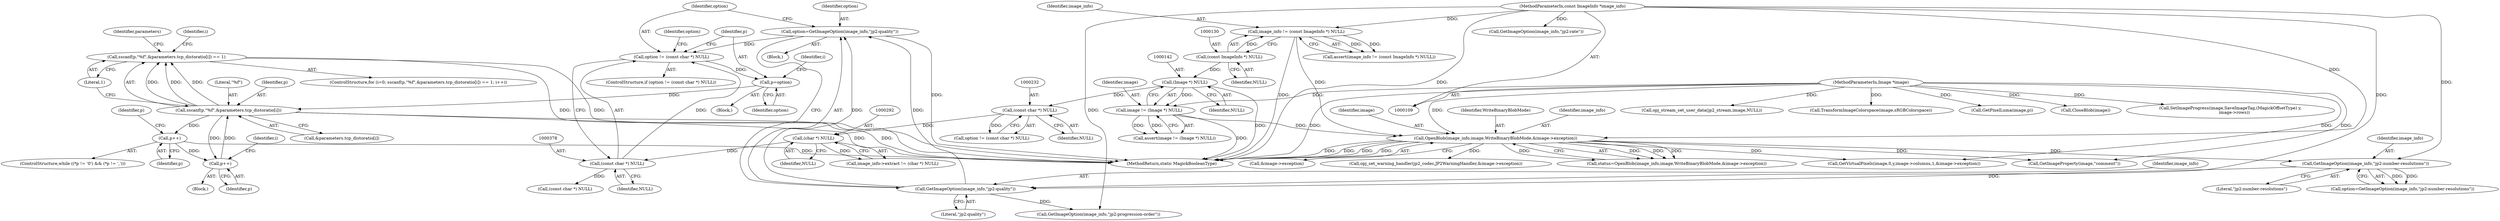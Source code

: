 digraph "0_ImageMagick_3d5ac8c20846871f1eb3068b65f93da7cd33bfd0_0@API" {
"1000389" [label="(Call,sscanf(p,\"%f\",&parameters.tcp_distoratio[i]) == 1)"];
"1000390" [label="(Call,sscanf(p,\"%f\",&parameters.tcp_distoratio[i]))"];
"1000382" [label="(Call,p=option)"];
"1000375" [label="(Call,option != (const char *) NULL)"];
"1000369" [label="(Call,option=GetImageOption(image_info,\"jp2:quality\"))"];
"1000371" [label="(Call,GetImageOption(image_info,\"jp2:quality\"))"];
"1000225" [label="(Call,GetImageOption(image_info,\"jp2:number-resolutions\"))"];
"1000167" [label="(Call,OpenBlob(image_info,image,WriteBinaryBlobMode,&image->exception))"];
"1000127" [label="(Call,image_info != (const ImageInfo *) NULL)"];
"1000110" [label="(MethodParameterIn,const ImageInfo *image_info)"];
"1000129" [label="(Call,(const ImageInfo *) NULL)"];
"1000139" [label="(Call,image != (Image *) NULL)"];
"1000111" [label="(MethodParameterIn,Image *image)"];
"1000141" [label="(Call,(Image *) NULL)"];
"1000377" [label="(Call,(const char *) NULL)"];
"1000291" [label="(Call,(char *) NULL)"];
"1000231" [label="(Call,(const char *) NULL)"];
"1000426" [label="(Call,p++)"];
"1000418" [label="(Call,p++)"];
"1000392" [label="(Literal,\"%f\")"];
"1000369" [label="(Call,option=GetImageOption(image_info,\"jp2:quality\"))"];
"1000441" [label="(Identifier,option)"];
"1000169" [label="(Identifier,image)"];
"1000448" [label="(Call,(const char *) NULL)"];
"1000390" [label="(Call,sscanf(p,\"%f\",&parameters.tcp_distoratio[i]))"];
"1000957" [label="(Call,GetVirtualPixels(image,0,y,image->columns,1,&image->exception))"];
"1000143" [label="(Identifier,NULL)"];
"1000509" [label="(Call,GetImageOption(image_info,\"jp2:rate\"))"];
"1000380" [label="(Block,)"];
"1000167" [label="(Call,OpenBlob(image_info,image,WriteBinaryBlobMode,&image->exception))"];
"1000227" [label="(Literal,\"jp2:number-resolutions\")"];
"1000226" [label="(Identifier,image_info)"];
"1001237" [label="(Call,opj_stream_set_user_data(jp2_stream,image,NULL))"];
"1000385" [label="(ControlStructure,for (i=0; sscanf(p,\"%f\",&parameters.tcp_distoratio[i]) == 1; i++))"];
"1000393" [label="(Call,&parameters.tcp_distoratio[i])"];
"1000408" [label="(ControlStructure,while ((*p != '\0') && (*p != ',')))"];
"1000165" [label="(Call,status=OpenBlob(image_info,image,WriteBinaryBlobMode,&image->exception))"];
"1000374" [label="(ControlStructure,if (option != (const char *) NULL))"];
"1000442" [label="(Call,GetImageOption(image_info,\"jp2:progression-order\"))"];
"1000657" [label="(Call,TransformImageColorspace(image,sRGBColorspace))"];
"1000229" [label="(Call,option != (const char *) NULL)"];
"1000405" [label="(Identifier,i)"];
"1000418" [label="(Call,p++)"];
"1000391" [label="(Identifier,p)"];
"1000233" [label="(Identifier,NULL)"];
"1000127" [label="(Call,image_info != (const ImageInfo *) NULL)"];
"1000111" [label="(MethodParameterIn,Image *image)"];
"1000399" [label="(Literal,1)"];
"1000225" [label="(Call,GetImageOption(image_info,\"jp2:number-resolutions\"))"];
"1000376" [label="(Identifier,option)"];
"1001297" [label="(MethodReturn,static MagickBooleanType)"];
"1000131" [label="(Identifier,NULL)"];
"1000287" [label="(Call,image_info->extract != (char *) NULL)"];
"1001079" [label="(Call,GetPixelLuma(image,p))"];
"1000231" [label="(Call,(const char *) NULL)"];
"1000430" [label="(Identifier,parameters)"];
"1000112" [label="(Block,)"];
"1000110" [label="(MethodParameterIn,const ImageInfo *image_info)"];
"1000375" [label="(Call,option != (const char *) NULL)"];
"1000426" [label="(Call,p++)"];
"1000371" [label="(Call,GetImageOption(image_info,\"jp2:quality\"))"];
"1000382" [label="(Call,p=option)"];
"1000291" [label="(Call,(char *) NULL)"];
"1000293" [label="(Identifier,NULL)"];
"1000170" [label="(Identifier,WriteBinaryBlobMode)"];
"1000377" [label="(Call,(const char *) NULL)"];
"1001293" [label="(Call,CloseBlob(image))"];
"1000372" [label="(Identifier,image_info)"];
"1000140" [label="(Identifier,image)"];
"1000389" [label="(Call,sscanf(p,\"%f\",&parameters.tcp_distoratio[i]) == 1)"];
"1000379" [label="(Identifier,NULL)"];
"1000427" [label="(Identifier,p)"];
"1000141" [label="(Call,(Image *) NULL)"];
"1000603" [label="(Call,GetImageProperty(image,\"comment\"))"];
"1000419" [label="(Identifier,p)"];
"1001157" [label="(Call,SetImageProgress(image,SaveImageTag,(MagickOffsetType) y,\n      image->rows))"];
"1000373" [label="(Literal,\"jp2:quality\")"];
"1000139" [label="(Call,image != (Image *) NULL)"];
"1000412" [label="(Identifier,p)"];
"1000171" [label="(Call,&image->exception)"];
"1000168" [label="(Identifier,image_info)"];
"1000370" [label="(Identifier,option)"];
"1000223" [label="(Call,option=GetImageOption(image_info,\"jp2:number-resolutions\"))"];
"1000129" [label="(Call,(const ImageInfo *) NULL)"];
"1000126" [label="(Call,assert(image_info != (const ImageInfo *) NULL))"];
"1000402" [label="(Block,)"];
"1000138" [label="(Call,assert(image != (Image *) NULL))"];
"1000384" [label="(Identifier,option)"];
"1000383" [label="(Identifier,p)"];
"1001201" [label="(Call,opj_set_warning_handler(jp2_codec,JP2WarningHandler,&image->exception))"];
"1000128" [label="(Identifier,image_info)"];
"1000401" [label="(Identifier,i)"];
"1000387" [label="(Identifier,i)"];
"1000389" -> "1000385"  [label="AST: "];
"1000389" -> "1000399"  [label="CFG: "];
"1000390" -> "1000389"  [label="AST: "];
"1000399" -> "1000389"  [label="AST: "];
"1000405" -> "1000389"  [label="CFG: "];
"1000430" -> "1000389"  [label="CFG: "];
"1000389" -> "1001297"  [label="DDG: "];
"1000389" -> "1001297"  [label="DDG: "];
"1000390" -> "1000389"  [label="DDG: "];
"1000390" -> "1000389"  [label="DDG: "];
"1000390" -> "1000389"  [label="DDG: "];
"1000390" -> "1000393"  [label="CFG: "];
"1000391" -> "1000390"  [label="AST: "];
"1000392" -> "1000390"  [label="AST: "];
"1000393" -> "1000390"  [label="AST: "];
"1000399" -> "1000390"  [label="CFG: "];
"1000390" -> "1001297"  [label="DDG: "];
"1000390" -> "1001297"  [label="DDG: "];
"1000382" -> "1000390"  [label="DDG: "];
"1000426" -> "1000390"  [label="DDG: "];
"1000390" -> "1000418"  [label="DDG: "];
"1000390" -> "1000426"  [label="DDG: "];
"1000382" -> "1000380"  [label="AST: "];
"1000382" -> "1000384"  [label="CFG: "];
"1000383" -> "1000382"  [label="AST: "];
"1000384" -> "1000382"  [label="AST: "];
"1000387" -> "1000382"  [label="CFG: "];
"1000375" -> "1000382"  [label="DDG: "];
"1000375" -> "1000374"  [label="AST: "];
"1000375" -> "1000377"  [label="CFG: "];
"1000376" -> "1000375"  [label="AST: "];
"1000377" -> "1000375"  [label="AST: "];
"1000383" -> "1000375"  [label="CFG: "];
"1000441" -> "1000375"  [label="CFG: "];
"1000369" -> "1000375"  [label="DDG: "];
"1000377" -> "1000375"  [label="DDG: "];
"1000369" -> "1000112"  [label="AST: "];
"1000369" -> "1000371"  [label="CFG: "];
"1000370" -> "1000369"  [label="AST: "];
"1000371" -> "1000369"  [label="AST: "];
"1000376" -> "1000369"  [label="CFG: "];
"1000369" -> "1001297"  [label="DDG: "];
"1000371" -> "1000369"  [label="DDG: "];
"1000371" -> "1000369"  [label="DDG: "];
"1000371" -> "1000373"  [label="CFG: "];
"1000372" -> "1000371"  [label="AST: "];
"1000373" -> "1000371"  [label="AST: "];
"1000225" -> "1000371"  [label="DDG: "];
"1000110" -> "1000371"  [label="DDG: "];
"1000371" -> "1000442"  [label="DDG: "];
"1000225" -> "1000223"  [label="AST: "];
"1000225" -> "1000227"  [label="CFG: "];
"1000226" -> "1000225"  [label="AST: "];
"1000227" -> "1000225"  [label="AST: "];
"1000223" -> "1000225"  [label="CFG: "];
"1000225" -> "1000223"  [label="DDG: "];
"1000225" -> "1000223"  [label="DDG: "];
"1000167" -> "1000225"  [label="DDG: "];
"1000110" -> "1000225"  [label="DDG: "];
"1000167" -> "1000165"  [label="AST: "];
"1000167" -> "1000171"  [label="CFG: "];
"1000168" -> "1000167"  [label="AST: "];
"1000169" -> "1000167"  [label="AST: "];
"1000170" -> "1000167"  [label="AST: "];
"1000171" -> "1000167"  [label="AST: "];
"1000165" -> "1000167"  [label="CFG: "];
"1000167" -> "1001297"  [label="DDG: "];
"1000167" -> "1001297"  [label="DDG: "];
"1000167" -> "1001297"  [label="DDG: "];
"1000167" -> "1001297"  [label="DDG: "];
"1000167" -> "1000165"  [label="DDG: "];
"1000167" -> "1000165"  [label="DDG: "];
"1000167" -> "1000165"  [label="DDG: "];
"1000167" -> "1000165"  [label="DDG: "];
"1000127" -> "1000167"  [label="DDG: "];
"1000110" -> "1000167"  [label="DDG: "];
"1000139" -> "1000167"  [label="DDG: "];
"1000111" -> "1000167"  [label="DDG: "];
"1000167" -> "1000603"  [label="DDG: "];
"1000167" -> "1000957"  [label="DDG: "];
"1000167" -> "1001201"  [label="DDG: "];
"1000127" -> "1000126"  [label="AST: "];
"1000127" -> "1000129"  [label="CFG: "];
"1000128" -> "1000127"  [label="AST: "];
"1000129" -> "1000127"  [label="AST: "];
"1000126" -> "1000127"  [label="CFG: "];
"1000127" -> "1001297"  [label="DDG: "];
"1000127" -> "1000126"  [label="DDG: "];
"1000127" -> "1000126"  [label="DDG: "];
"1000110" -> "1000127"  [label="DDG: "];
"1000129" -> "1000127"  [label="DDG: "];
"1000110" -> "1000109"  [label="AST: "];
"1000110" -> "1001297"  [label="DDG: "];
"1000110" -> "1000442"  [label="DDG: "];
"1000110" -> "1000509"  [label="DDG: "];
"1000129" -> "1000131"  [label="CFG: "];
"1000130" -> "1000129"  [label="AST: "];
"1000131" -> "1000129"  [label="AST: "];
"1000129" -> "1000141"  [label="DDG: "];
"1000139" -> "1000138"  [label="AST: "];
"1000139" -> "1000141"  [label="CFG: "];
"1000140" -> "1000139"  [label="AST: "];
"1000141" -> "1000139"  [label="AST: "];
"1000138" -> "1000139"  [label="CFG: "];
"1000139" -> "1001297"  [label="DDG: "];
"1000139" -> "1000138"  [label="DDG: "];
"1000139" -> "1000138"  [label="DDG: "];
"1000111" -> "1000139"  [label="DDG: "];
"1000141" -> "1000139"  [label="DDG: "];
"1000111" -> "1000109"  [label="AST: "];
"1000111" -> "1001297"  [label="DDG: "];
"1000111" -> "1000603"  [label="DDG: "];
"1000111" -> "1000657"  [label="DDG: "];
"1000111" -> "1000957"  [label="DDG: "];
"1000111" -> "1001079"  [label="DDG: "];
"1000111" -> "1001157"  [label="DDG: "];
"1000111" -> "1001237"  [label="DDG: "];
"1000111" -> "1001293"  [label="DDG: "];
"1000141" -> "1000143"  [label="CFG: "];
"1000142" -> "1000141"  [label="AST: "];
"1000143" -> "1000141"  [label="AST: "];
"1000141" -> "1001297"  [label="DDG: "];
"1000141" -> "1000231"  [label="DDG: "];
"1000377" -> "1000379"  [label="CFG: "];
"1000378" -> "1000377"  [label="AST: "];
"1000379" -> "1000377"  [label="AST: "];
"1000291" -> "1000377"  [label="DDG: "];
"1000377" -> "1000448"  [label="DDG: "];
"1000291" -> "1000287"  [label="AST: "];
"1000291" -> "1000293"  [label="CFG: "];
"1000292" -> "1000291"  [label="AST: "];
"1000293" -> "1000291"  [label="AST: "];
"1000287" -> "1000291"  [label="CFG: "];
"1000291" -> "1000287"  [label="DDG: "];
"1000231" -> "1000291"  [label="DDG: "];
"1000231" -> "1000229"  [label="AST: "];
"1000231" -> "1000233"  [label="CFG: "];
"1000232" -> "1000231"  [label="AST: "];
"1000233" -> "1000231"  [label="AST: "];
"1000229" -> "1000231"  [label="CFG: "];
"1000231" -> "1000229"  [label="DDG: "];
"1000426" -> "1000402"  [label="AST: "];
"1000426" -> "1000427"  [label="CFG: "];
"1000427" -> "1000426"  [label="AST: "];
"1000401" -> "1000426"  [label="CFG: "];
"1000418" -> "1000426"  [label="DDG: "];
"1000418" -> "1000408"  [label="AST: "];
"1000418" -> "1000419"  [label="CFG: "];
"1000419" -> "1000418"  [label="AST: "];
"1000412" -> "1000418"  [label="CFG: "];
"1000418" -> "1001297"  [label="DDG: "];
}
